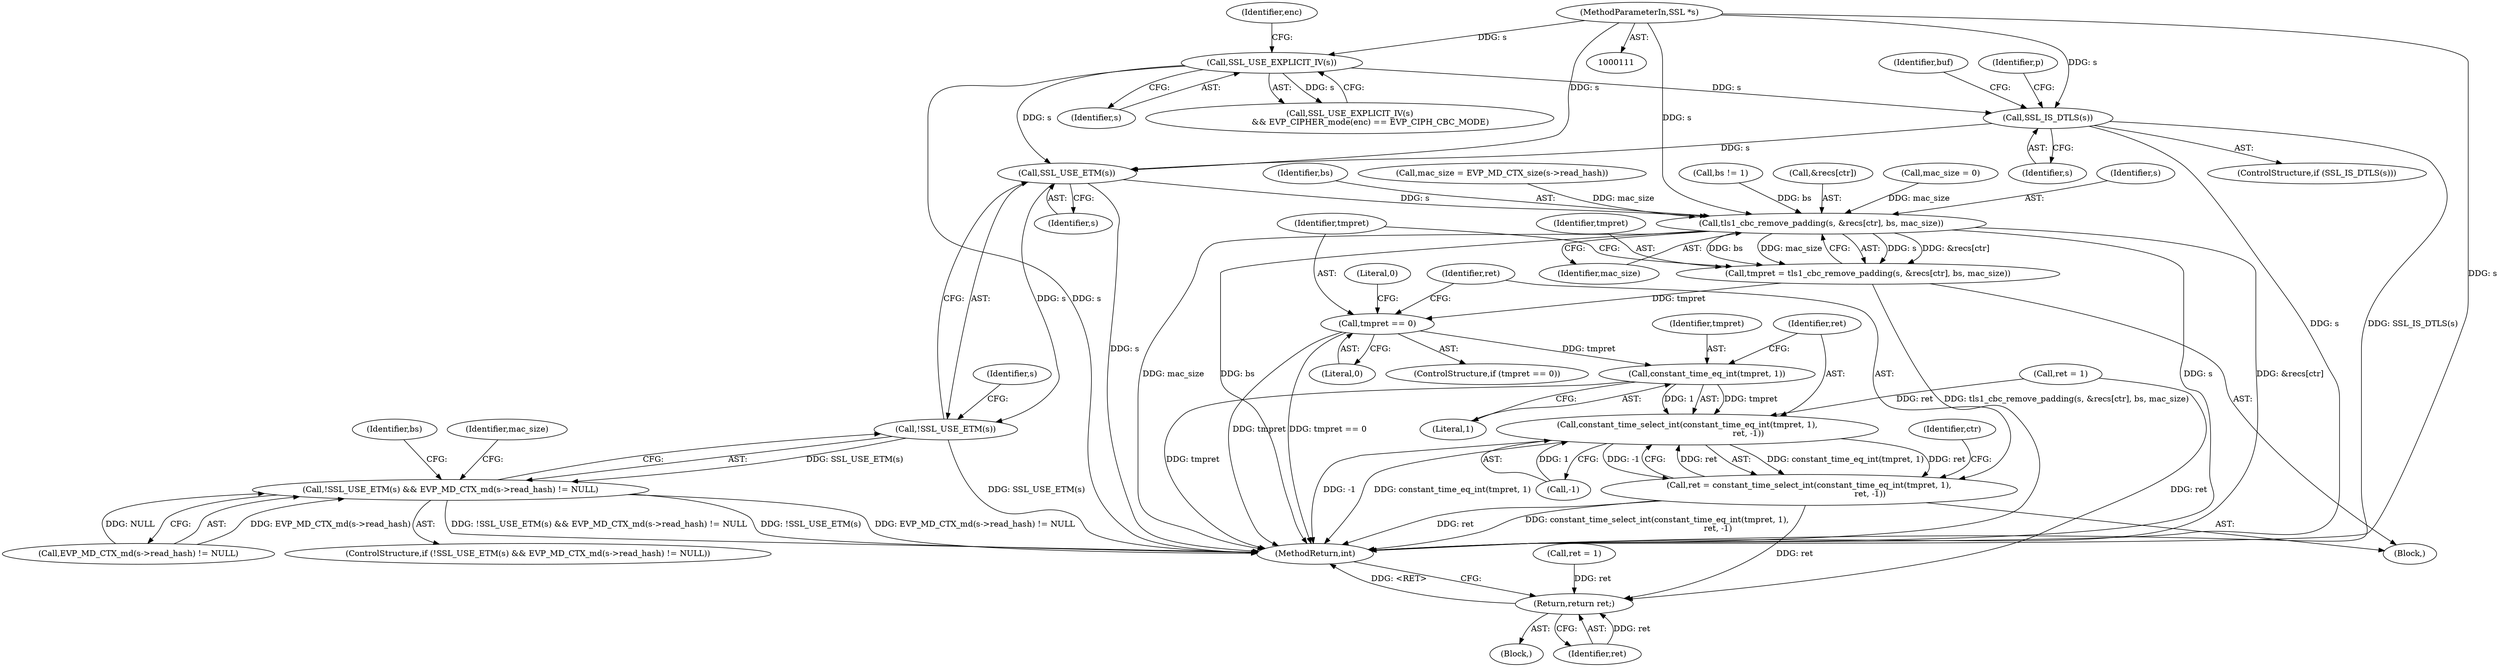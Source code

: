 digraph "0_openssl_4ad93618d26a3ea23d36ad5498ff4f59eff3a4d2_2@pointer" {
"1000413" [label="(Call,SSL_IS_DTLS(s))"];
"1000184" [label="(Call,SSL_USE_EXPLICIT_IV(s))"];
"1000112" [label="(MethodParameterIn,SSL *s)"];
"1000851" [label="(Call,SSL_USE_ETM(s))"];
"1000850" [label="(Call,!SSL_USE_ETM(s))"];
"1000849" [label="(Call,!SSL_USE_ETM(s) && EVP_MD_CTX_md(s->read_hash) != NULL)"];
"1000886" [label="(Call,tls1_cbc_remove_padding(s, &recs[ctr], bs, mac_size))"];
"1000884" [label="(Call,tmpret = tls1_cbc_remove_padding(s, &recs[ctr], bs, mac_size))"];
"1000895" [label="(Call,tmpret == 0)"];
"1000903" [label="(Call,constant_time_eq_int(tmpret, 1))"];
"1000902" [label="(Call,constant_time_select_int(constant_time_eq_int(tmpret, 1),\n                                               ret, -1))"];
"1000900" [label="(Call,ret = constant_time_select_int(constant_time_eq_int(tmpret, 1),\n                                               ret, -1))"];
"1000932" [label="(Return,return ret;)"];
"1000887" [label="(Identifier,s)"];
"1000892" [label="(Identifier,bs)"];
"1000852" [label="(Identifier,s)"];
"1000907" [label="(Call,-1)"];
"1000904" [label="(Identifier,tmpret)"];
"1000112" [label="(MethodParameterIn,SSL *s)"];
"1000886" [label="(Call,tls1_cbc_remove_padding(s, &recs[ctr], bs, mac_size))"];
"1000883" [label="(Block,)"];
"1000116" [label="(Block,)"];
"1000901" [label="(Identifier,ret)"];
"1000850" [label="(Call,!SSL_USE_ETM(s))"];
"1000853" [label="(Call,EVP_MD_CTX_md(s->read_hash) != NULL)"];
"1000413" [label="(Call,SSL_IS_DTLS(s))"];
"1000342" [label="(Call,ret = 1)"];
"1000856" [label="(Identifier,s)"];
"1000860" [label="(Identifier,mac_size)"];
"1000934" [label="(MethodReturn,int)"];
"1000859" [label="(Call,mac_size = EVP_MD_CTX_size(s->read_hash))"];
"1000896" [label="(Identifier,tmpret)"];
"1000452" [label="(Identifier,buf)"];
"1000868" [label="(Identifier,bs)"];
"1000895" [label="(Call,tmpret == 0)"];
"1000933" [label="(Identifier,ret)"];
"1000882" [label="(Identifier,ctr)"];
"1000932" [label="(Return,return ret;)"];
"1000900" [label="(Call,ret = constant_time_select_int(constant_time_eq_int(tmpret, 1),\n                                               ret, -1))"];
"1000849" [label="(Call,!SSL_USE_ETM(s) && EVP_MD_CTX_md(s->read_hash) != NULL)"];
"1000867" [label="(Call,bs != 1)"];
"1000903" [label="(Call,constant_time_eq_int(tmpret, 1))"];
"1000412" [label="(ControlStructure,if (SSL_IS_DTLS(s)))"];
"1000893" [label="(Identifier,mac_size)"];
"1000899" [label="(Literal,0)"];
"1000188" [label="(Identifier,enc)"];
"1000902" [label="(Call,constant_time_select_int(constant_time_eq_int(tmpret, 1),\n                                               ret, -1))"];
"1000905" [label="(Literal,1)"];
"1000884" [label="(Call,tmpret = tls1_cbc_remove_padding(s, &recs[ctr], bs, mac_size))"];
"1000851" [label="(Call,SSL_USE_ETM(s))"];
"1000888" [label="(Call,&recs[ctr])"];
"1000134" [label="(Call,mac_size = 0)"];
"1000885" [label="(Identifier,tmpret)"];
"1000185" [label="(Identifier,s)"];
"1000183" [label="(Call,SSL_USE_EXPLICIT_IV(s)\n                && EVP_CIPHER_mode(enc) == EVP_CIPH_CBC_MODE)"];
"1000848" [label="(ControlStructure,if (!SSL_USE_ETM(s) && EVP_MD_CTX_md(s->read_hash) != NULL))"];
"1000894" [label="(ControlStructure,if (tmpret == 0))"];
"1000419" [label="(Identifier,p)"];
"1000897" [label="(Literal,0)"];
"1000906" [label="(Identifier,ret)"];
"1000184" [label="(Call,SSL_USE_EXPLICIT_IV(s))"];
"1000845" [label="(Call,ret = 1)"];
"1000414" [label="(Identifier,s)"];
"1000413" -> "1000412"  [label="AST: "];
"1000413" -> "1000414"  [label="CFG: "];
"1000414" -> "1000413"  [label="AST: "];
"1000419" -> "1000413"  [label="CFG: "];
"1000452" -> "1000413"  [label="CFG: "];
"1000413" -> "1000934"  [label="DDG: s"];
"1000413" -> "1000934"  [label="DDG: SSL_IS_DTLS(s)"];
"1000184" -> "1000413"  [label="DDG: s"];
"1000112" -> "1000413"  [label="DDG: s"];
"1000413" -> "1000851"  [label="DDG: s"];
"1000184" -> "1000183"  [label="AST: "];
"1000184" -> "1000185"  [label="CFG: "];
"1000185" -> "1000184"  [label="AST: "];
"1000188" -> "1000184"  [label="CFG: "];
"1000183" -> "1000184"  [label="CFG: "];
"1000184" -> "1000934"  [label="DDG: s"];
"1000184" -> "1000183"  [label="DDG: s"];
"1000112" -> "1000184"  [label="DDG: s"];
"1000184" -> "1000851"  [label="DDG: s"];
"1000112" -> "1000111"  [label="AST: "];
"1000112" -> "1000934"  [label="DDG: s"];
"1000112" -> "1000851"  [label="DDG: s"];
"1000112" -> "1000886"  [label="DDG: s"];
"1000851" -> "1000850"  [label="AST: "];
"1000851" -> "1000852"  [label="CFG: "];
"1000852" -> "1000851"  [label="AST: "];
"1000850" -> "1000851"  [label="CFG: "];
"1000851" -> "1000934"  [label="DDG: s"];
"1000851" -> "1000850"  [label="DDG: s"];
"1000851" -> "1000886"  [label="DDG: s"];
"1000850" -> "1000849"  [label="AST: "];
"1000856" -> "1000850"  [label="CFG: "];
"1000849" -> "1000850"  [label="CFG: "];
"1000850" -> "1000934"  [label="DDG: SSL_USE_ETM(s)"];
"1000850" -> "1000849"  [label="DDG: SSL_USE_ETM(s)"];
"1000849" -> "1000848"  [label="AST: "];
"1000849" -> "1000853"  [label="CFG: "];
"1000853" -> "1000849"  [label="AST: "];
"1000860" -> "1000849"  [label="CFG: "];
"1000868" -> "1000849"  [label="CFG: "];
"1000849" -> "1000934"  [label="DDG: !SSL_USE_ETM(s) && EVP_MD_CTX_md(s->read_hash) != NULL"];
"1000849" -> "1000934"  [label="DDG: !SSL_USE_ETM(s)"];
"1000849" -> "1000934"  [label="DDG: EVP_MD_CTX_md(s->read_hash) != NULL"];
"1000853" -> "1000849"  [label="DDG: EVP_MD_CTX_md(s->read_hash)"];
"1000853" -> "1000849"  [label="DDG: NULL"];
"1000886" -> "1000884"  [label="AST: "];
"1000886" -> "1000893"  [label="CFG: "];
"1000887" -> "1000886"  [label="AST: "];
"1000888" -> "1000886"  [label="AST: "];
"1000892" -> "1000886"  [label="AST: "];
"1000893" -> "1000886"  [label="AST: "];
"1000884" -> "1000886"  [label="CFG: "];
"1000886" -> "1000934"  [label="DDG: mac_size"];
"1000886" -> "1000934"  [label="DDG: bs"];
"1000886" -> "1000934"  [label="DDG: s"];
"1000886" -> "1000934"  [label="DDG: &recs[ctr]"];
"1000886" -> "1000884"  [label="DDG: s"];
"1000886" -> "1000884"  [label="DDG: &recs[ctr]"];
"1000886" -> "1000884"  [label="DDG: bs"];
"1000886" -> "1000884"  [label="DDG: mac_size"];
"1000867" -> "1000886"  [label="DDG: bs"];
"1000859" -> "1000886"  [label="DDG: mac_size"];
"1000134" -> "1000886"  [label="DDG: mac_size"];
"1000884" -> "1000883"  [label="AST: "];
"1000885" -> "1000884"  [label="AST: "];
"1000896" -> "1000884"  [label="CFG: "];
"1000884" -> "1000934"  [label="DDG: tls1_cbc_remove_padding(s, &recs[ctr], bs, mac_size)"];
"1000884" -> "1000895"  [label="DDG: tmpret"];
"1000895" -> "1000894"  [label="AST: "];
"1000895" -> "1000897"  [label="CFG: "];
"1000896" -> "1000895"  [label="AST: "];
"1000897" -> "1000895"  [label="AST: "];
"1000899" -> "1000895"  [label="CFG: "];
"1000901" -> "1000895"  [label="CFG: "];
"1000895" -> "1000934"  [label="DDG: tmpret == 0"];
"1000895" -> "1000934"  [label="DDG: tmpret"];
"1000895" -> "1000903"  [label="DDG: tmpret"];
"1000903" -> "1000902"  [label="AST: "];
"1000903" -> "1000905"  [label="CFG: "];
"1000904" -> "1000903"  [label="AST: "];
"1000905" -> "1000903"  [label="AST: "];
"1000906" -> "1000903"  [label="CFG: "];
"1000903" -> "1000934"  [label="DDG: tmpret"];
"1000903" -> "1000902"  [label="DDG: tmpret"];
"1000903" -> "1000902"  [label="DDG: 1"];
"1000902" -> "1000900"  [label="AST: "];
"1000902" -> "1000907"  [label="CFG: "];
"1000906" -> "1000902"  [label="AST: "];
"1000907" -> "1000902"  [label="AST: "];
"1000900" -> "1000902"  [label="CFG: "];
"1000902" -> "1000934"  [label="DDG: -1"];
"1000902" -> "1000934"  [label="DDG: constant_time_eq_int(tmpret, 1)"];
"1000902" -> "1000900"  [label="DDG: constant_time_eq_int(tmpret, 1)"];
"1000902" -> "1000900"  [label="DDG: ret"];
"1000902" -> "1000900"  [label="DDG: -1"];
"1000845" -> "1000902"  [label="DDG: ret"];
"1000900" -> "1000902"  [label="DDG: ret"];
"1000907" -> "1000902"  [label="DDG: 1"];
"1000900" -> "1000883"  [label="AST: "];
"1000901" -> "1000900"  [label="AST: "];
"1000882" -> "1000900"  [label="CFG: "];
"1000900" -> "1000934"  [label="DDG: constant_time_select_int(constant_time_eq_int(tmpret, 1),\n                                               ret, -1)"];
"1000900" -> "1000934"  [label="DDG: ret"];
"1000900" -> "1000932"  [label="DDG: ret"];
"1000932" -> "1000116"  [label="AST: "];
"1000932" -> "1000933"  [label="CFG: "];
"1000933" -> "1000932"  [label="AST: "];
"1000934" -> "1000932"  [label="CFG: "];
"1000932" -> "1000934"  [label="DDG: <RET>"];
"1000933" -> "1000932"  [label="DDG: ret"];
"1000342" -> "1000932"  [label="DDG: ret"];
"1000845" -> "1000932"  [label="DDG: ret"];
}
